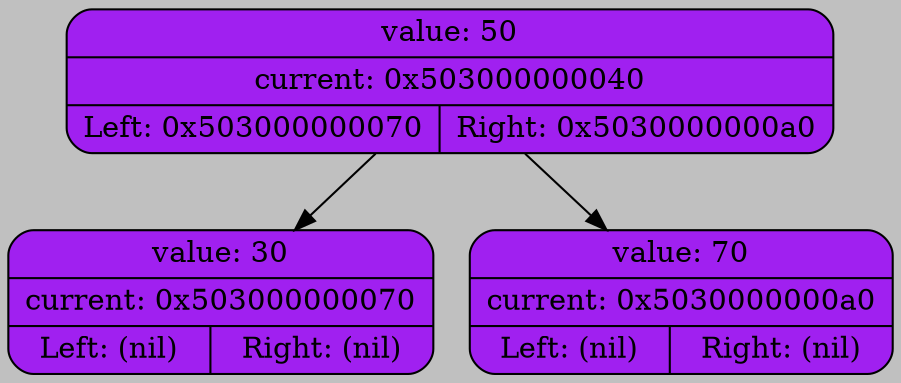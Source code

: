 digraph BinaryTree {
    bgcolor="#C0C0C0";

    node [shape=record];
    "0x503000000040" [shape=Mrecord, style=filled; fillcolor="purple"; label="{value: 50 | current: 0x503000000040 | { Left: 0x503000000070 | Right: 0x5030000000a0 } }"];
    "0x503000000040" -> "0x503000000070";
    "0x503000000070" [shape=Mrecord, style=filled; fillcolor="purple"; label="{value: 30 | current: 0x503000000070 | { Left: (nil) | Right: (nil) } }"];
    "0x503000000040" -> "0x5030000000a0";
    "0x5030000000a0" [shape=Mrecord, style=filled; fillcolor="purple"; label="{value: 70 | current: 0x5030000000a0 | { Left: (nil) | Right: (nil) } }"];
}
